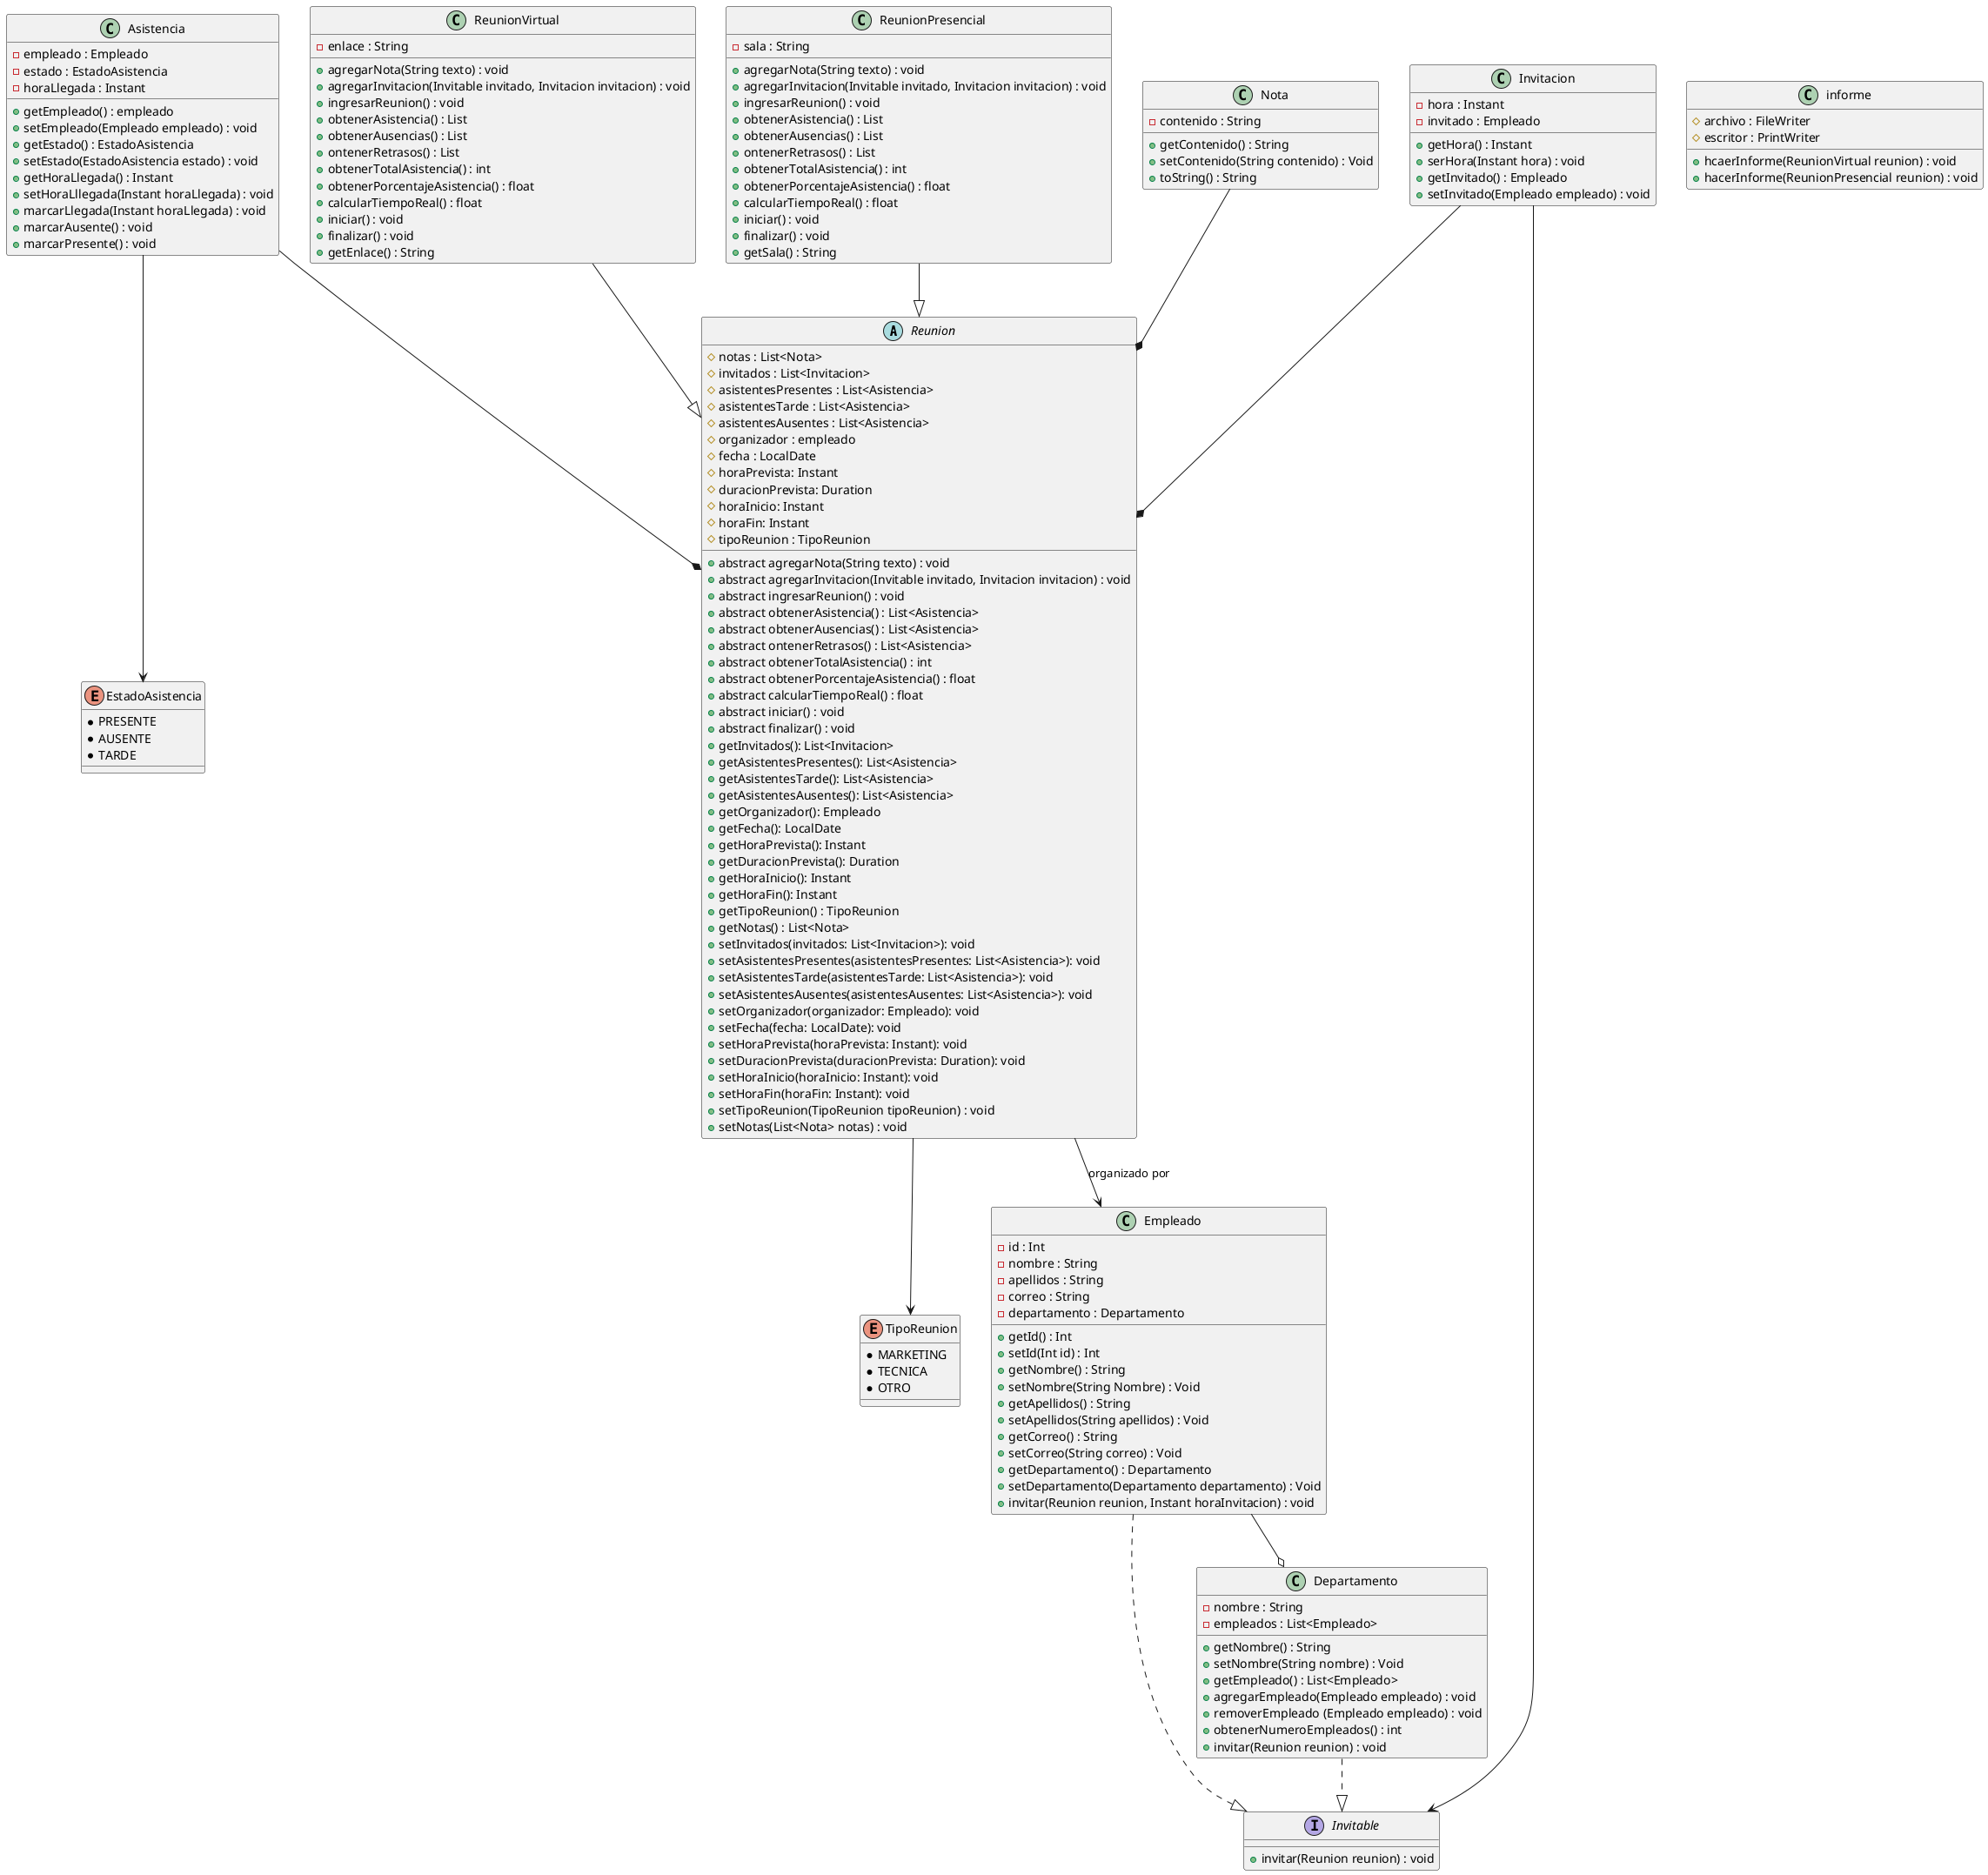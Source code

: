 @startuml

abstract class Reunion {
    # notas : List<Nota>
    # invitados : List<Invitacion>
    #asistentesPresentes : List<Asistencia>
    #asistentesTarde : List<Asistencia>
    #asistentesAusentes : List<Asistencia>
    #organizador : empleado
    #fecha : LocalDate
    # horaPrevista: Instant
    # duracionPrevista: Duration
    # horaInicio: Instant
    # horaFin: Instant
    # tipoReunion : TipoReunion

    +abstract agregarNota(String texto) : void
    +abstract agregarInvitacion(Invitable invitado, Invitacion invitacion) : void
    +abstract ingresarReunion() : void
    +abstract obtenerAsistencia() : List<Asistencia>
    +abstract obtenerAusencias() : List<Asistencia>
    +abstract ontenerRetrasos() : List<Asistencia>
    +abstract obtenerTotalAsistencia() : int
    +abstract obtenerPorcentajeAsistencia() : float
    +abstract calcularTiempoReal() : float
    +abstract iniciar() : void
    +abstract finalizar() : void
    + getInvitados(): List<Invitacion>
    + getAsistentesPresentes(): List<Asistencia>
    + getAsistentesTarde(): List<Asistencia>
    + getAsistentesAusentes(): List<Asistencia>
    + getOrganizador(): Empleado
    + getFecha(): LocalDate
    + getHoraPrevista(): Instant
    + getDuracionPrevista(): Duration
    + getHoraInicio(): Instant
    + getHoraFin(): Instant
    +getTipoReunion() : TipoReunion
    + getNotas() : List<Nota>
    + setInvitados(invitados: List<Invitacion>): void
    + setAsistentesPresentes(asistentesPresentes: List<Asistencia>): void
    + setAsistentesTarde(asistentesTarde: List<Asistencia>): void
    + setAsistentesAusentes(asistentesAusentes: List<Asistencia>): void
    + setOrganizador(organizador: Empleado): void
    + setFecha(fecha: LocalDate): void
    + setHoraPrevista(horaPrevista: Instant): void
    + setDuracionPrevista(duracionPrevista: Duration): void
    + setHoraInicio(horaInicio: Instant): void
    + setHoraFin(horaFin: Instant): void
    + setTipoReunion(TipoReunion tipoReunion) : void
    + setNotas(List<Nota> notas) : void
}

class informe {
    # archivo : FileWriter
    # escritor : PrintWriter

    + hcaerInforme(ReunionVirtual reunion) : void
    + hacerInforme(ReunionPresencial reunion) : void
}

enum TipoReunion {
  * MARKETING
  * TECNICA
  * OTRO
}

enum EstadoAsistencia {
    * PRESENTE
    * AUSENTE
    * TARDE
}

class Nota {
  - contenido : String

  +getContenido() : String
  +setContenido(String contenido) : Void
  +toString() : String
}

class Invitacion {
  - hora : Instant
  - invitado : Empleado

  +getHora() : Instant
  +serHora(Instant hora) : void
  +getInvitado() : Empleado
  +setInvitado(Empleado empleado) : void
}

class Asistencia {
    - empleado : Empleado
    - estado : EstadoAsistencia
    - horaLlegada : Instant

    + getEmpleado() : empleado
    + setEmpleado(Empleado empleado) : void
    + getEstado() : EstadoAsistencia
    + setEstado(EstadoAsistencia estado) : void
    + getHoraLlegada() : Instant
    + setHoraLllegada(Instant horaLlegada) : void
    + marcarLlegada(Instant horaLlegada) : void
    + marcarAusente() : void
    + marcarPresente() : void
}


interface Invitable {

    +invitar(Reunion reunion) : void
}

class ReunionVirtual {
    - enlace : String

    + agregarNota(String texto) : void
    + agregarInvitacion(Invitable invitado, Invitacion invitacion) : void
    + ingresarReunion() : void
    + obtenerAsistencia() : List
    + obtenerAusencias() : List
    + ontenerRetrasos() : List
    + obtenerTotalAsistencia() : int
    + obtenerPorcentajeAsistencia() : float
    + calcularTiempoReal() : float
    + iniciar() : void
    + finalizar() : void
    +getEnlace() : String

}

class ReunionPresencial {
    - sala : String

    + agregarNota(String texto) : void
    + agregarInvitacion(Invitable invitado, Invitacion invitacion) : void
    + ingresarReunion() : void
    + obtenerAsistencia() : List
    + obtenerAusencias() : List
    + ontenerRetrasos() : List
    + obtenerTotalAsistencia() : int
    + obtenerPorcentajeAsistencia() : float
    + calcularTiempoReal() : float
    + iniciar() : void
    + finalizar() : void
    + getSala() : String
}

class Empleado {
    - id : Int
    - nombre : String
    - apellidos : String
    - correo : String
    - departamento : Departamento

    +getId() : Int
    +setId(Int id) : Int
    +getNombre() : String
    +setNombre(String Nombre) : Void
    +getApellidos() : String
    +setApellidos(String apellidos) : Void
    +getCorreo() : String
    +setCorreo(String correo) : Void
    +getDepartamento() : Departamento
    +setDepartamento(Departamento departamento) : Void
    +invitar(Reunion reunion, Instant horaInvitacion) : void


}

class Departamento {
    - nombre : String
    - empleados : List<Empleado>

    +getNombre() : String
    +setNombre(String nombre) : Void
    +getEmpleado() : List<Empleado>
    +agregarEmpleado(Empleado empleado) : void
    +removerEmpleado (Empleado empleado) : void
    +obtenerNumeroEmpleados() : int
    +invitar(Reunion reunion) : void
}

Nota --* Reunion
Asistencia --* Reunion
Invitacion --* Reunion
ReunionVirtual --|> Reunion
ReunionPresencial --|> Reunion
Reunion --> TipoReunion
Invitacion --> Invitable
Reunion  --> Empleado: organizado por
Empleado --o Departamento
Empleado ..|> Invitable
Departamento ..|> Invitable
Asistencia --> EstadoAsistencia

@enduml
